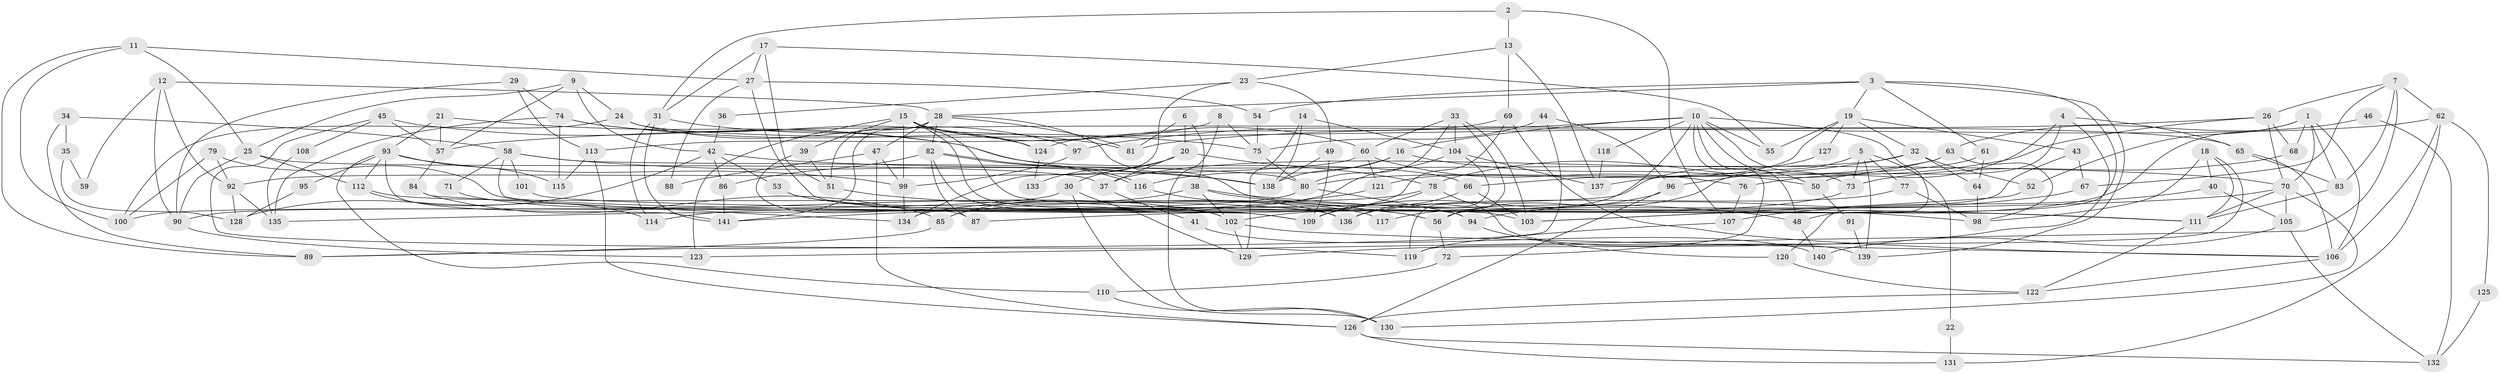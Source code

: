 // coarse degree distribution, {10: 0.05357142857142857, 3: 0.16071428571428573, 12: 0.05357142857142857, 8: 0.07142857142857142, 7: 0.05357142857142857, 6: 0.14285714285714285, 13: 0.03571428571428571, 5: 0.05357142857142857, 20: 0.017857142857142856, 4: 0.17857142857142858, 15: 0.017857142857142856, 17: 0.017857142857142856, 11: 0.017857142857142856, 9: 0.03571428571428571, 2: 0.08928571428571429}
// Generated by graph-tools (version 1.1) at 2025/19/03/04/25 18:19:02]
// undirected, 141 vertices, 282 edges
graph export_dot {
graph [start="1"]
  node [color=gray90,style=filled];
  1;
  2;
  3;
  4;
  5;
  6;
  7;
  8;
  9;
  10;
  11;
  12;
  13;
  14;
  15;
  16;
  17;
  18;
  19;
  20;
  21;
  22;
  23;
  24;
  25;
  26;
  27;
  28;
  29;
  30;
  31;
  32;
  33;
  34;
  35;
  36;
  37;
  38;
  39;
  40;
  41;
  42;
  43;
  44;
  45;
  46;
  47;
  48;
  49;
  50;
  51;
  52;
  53;
  54;
  55;
  56;
  57;
  58;
  59;
  60;
  61;
  62;
  63;
  64;
  65;
  66;
  67;
  68;
  69;
  70;
  71;
  72;
  73;
  74;
  75;
  76;
  77;
  78;
  79;
  80;
  81;
  82;
  83;
  84;
  85;
  86;
  87;
  88;
  89;
  90;
  91;
  92;
  93;
  94;
  95;
  96;
  97;
  98;
  99;
  100;
  101;
  102;
  103;
  104;
  105;
  106;
  107;
  108;
  109;
  110;
  111;
  112;
  113;
  114;
  115;
  116;
  117;
  118;
  119;
  120;
  121;
  122;
  123;
  124;
  125;
  126;
  127;
  128;
  129;
  130;
  131;
  132;
  133;
  134;
  135;
  136;
  137;
  138;
  139;
  140;
  141;
  1 -- 106;
  1 -- 83;
  1 -- 52;
  1 -- 68;
  1 -- 70;
  1 -- 103;
  2 -- 31;
  2 -- 107;
  2 -- 13;
  3 -- 28;
  3 -- 48;
  3 -- 19;
  3 -- 54;
  3 -- 61;
  3 -- 139;
  4 -- 65;
  4 -- 50;
  4 -- 76;
  4 -- 129;
  5 -- 139;
  5 -- 56;
  5 -- 22;
  5 -- 73;
  5 -- 77;
  6 -- 20;
  6 -- 81;
  6 -- 38;
  7 -- 123;
  7 -- 83;
  7 -- 26;
  7 -- 62;
  7 -- 67;
  8 -- 75;
  8 -- 113;
  8 -- 130;
  9 -- 42;
  9 -- 57;
  9 -- 24;
  9 -- 25;
  10 -- 55;
  10 -- 97;
  10 -- 16;
  10 -- 48;
  10 -- 50;
  10 -- 72;
  10 -- 73;
  10 -- 117;
  10 -- 118;
  10 -- 120;
  11 -- 27;
  11 -- 25;
  11 -- 89;
  11 -- 100;
  12 -- 90;
  12 -- 28;
  12 -- 59;
  12 -- 92;
  13 -- 137;
  13 -- 23;
  13 -- 69;
  14 -- 129;
  14 -- 104;
  14 -- 138;
  15 -- 111;
  15 -- 60;
  15 -- 39;
  15 -- 94;
  15 -- 99;
  15 -- 123;
  15 -- 124;
  16 -- 138;
  16 -- 50;
  16 -- 116;
  17 -- 27;
  17 -- 51;
  17 -- 31;
  17 -- 55;
  18 -- 111;
  18 -- 98;
  18 -- 40;
  18 -- 119;
  19 -- 32;
  19 -- 43;
  19 -- 55;
  19 -- 121;
  19 -- 127;
  20 -- 78;
  20 -- 37;
  20 -- 30;
  20 -- 133;
  21 -- 138;
  21 -- 93;
  21 -- 57;
  22 -- 131;
  23 -- 134;
  23 -- 36;
  23 -- 49;
  24 -- 100;
  24 -- 65;
  24 -- 97;
  25 -- 112;
  25 -- 37;
  25 -- 90;
  26 -- 68;
  26 -- 57;
  26 -- 70;
  26 -- 137;
  27 -- 54;
  27 -- 103;
  27 -- 88;
  28 -- 141;
  28 -- 82;
  28 -- 47;
  28 -- 51;
  28 -- 81;
  28 -- 98;
  29 -- 74;
  29 -- 90;
  29 -- 113;
  30 -- 130;
  30 -- 100;
  30 -- 129;
  31 -- 81;
  31 -- 114;
  31 -- 141;
  32 -- 52;
  32 -- 64;
  32 -- 37;
  32 -- 96;
  33 -- 60;
  33 -- 56;
  33 -- 80;
  33 -- 103;
  33 -- 104;
  34 -- 58;
  34 -- 89;
  34 -- 35;
  35 -- 128;
  35 -- 59;
  36 -- 42;
  37 -- 41;
  38 -- 102;
  38 -- 48;
  38 -- 85;
  38 -- 111;
  39 -- 87;
  39 -- 51;
  40 -- 107;
  40 -- 105;
  41 -- 140;
  42 -- 70;
  42 -- 86;
  42 -- 53;
  42 -- 128;
  43 -- 67;
  43 -- 56;
  44 -- 96;
  44 -- 89;
  44 -- 75;
  45 -- 66;
  45 -- 57;
  45 -- 108;
  45 -- 119;
  46 -- 132;
  46 -- 63;
  47 -- 99;
  47 -- 88;
  47 -- 126;
  48 -- 140;
  49 -- 109;
  49 -- 138;
  50 -- 91;
  51 -- 56;
  52 -- 103;
  53 -- 56;
  53 -- 117;
  54 -- 75;
  56 -- 72;
  57 -- 84;
  58 -- 109;
  58 -- 138;
  58 -- 71;
  58 -- 80;
  58 -- 101;
  60 -- 92;
  60 -- 121;
  60 -- 76;
  61 -- 66;
  61 -- 64;
  62 -- 106;
  62 -- 81;
  62 -- 125;
  62 -- 131;
  63 -- 98;
  63 -- 80;
  63 -- 78;
  64 -- 98;
  65 -- 106;
  65 -- 83;
  66 -- 103;
  66 -- 136;
  67 -- 94;
  68 -- 73;
  69 -- 106;
  69 -- 85;
  69 -- 124;
  70 -- 87;
  70 -- 105;
  70 -- 111;
  70 -- 130;
  71 -- 102;
  72 -- 110;
  73 -- 102;
  74 -- 75;
  74 -- 124;
  74 -- 115;
  74 -- 135;
  75 -- 80;
  76 -- 107;
  77 -- 136;
  77 -- 98;
  78 -- 134;
  78 -- 109;
  78 -- 139;
  79 -- 109;
  79 -- 100;
  79 -- 92;
  80 -- 90;
  80 -- 94;
  82 -- 102;
  82 -- 116;
  82 -- 116;
  82 -- 86;
  82 -- 87;
  83 -- 111;
  84 -- 85;
  84 -- 134;
  85 -- 89;
  86 -- 141;
  90 -- 123;
  91 -- 139;
  92 -- 128;
  92 -- 135;
  93 -- 115;
  93 -- 110;
  93 -- 95;
  93 -- 99;
  93 -- 112;
  93 -- 141;
  94 -- 120;
  95 -- 128;
  96 -- 126;
  96 -- 109;
  97 -- 99;
  99 -- 134;
  101 -- 111;
  102 -- 129;
  102 -- 106;
  104 -- 119;
  104 -- 114;
  104 -- 137;
  105 -- 132;
  105 -- 140;
  106 -- 122;
  107 -- 119;
  108 -- 135;
  110 -- 130;
  111 -- 122;
  112 -- 114;
  112 -- 136;
  113 -- 126;
  113 -- 115;
  116 -- 136;
  118 -- 137;
  120 -- 122;
  121 -- 141;
  122 -- 126;
  124 -- 133;
  125 -- 132;
  126 -- 131;
  126 -- 132;
  127 -- 135;
}
